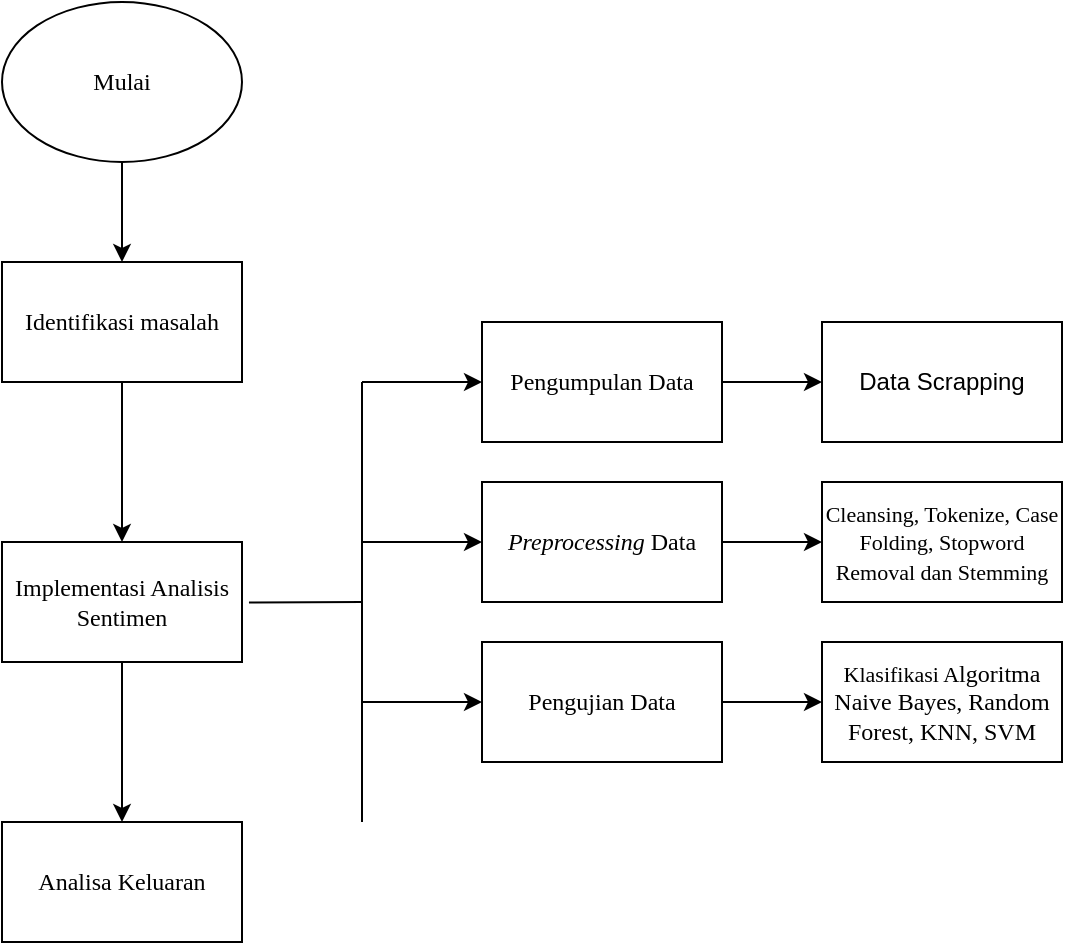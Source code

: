 <mxfile version="26.0.11">
  <diagram id="C5RBs43oDa-KdzZeNtuy" name="Page-1">
    <mxGraphModel dx="496" dy="308" grid="1" gridSize="10" guides="1" tooltips="1" connect="1" arrows="1" fold="1" page="1" pageScale="1" pageWidth="827" pageHeight="1169" math="0" shadow="0">
      <root>
        <mxCell id="WIyWlLk6GJQsqaUBKTNV-0" />
        <mxCell id="WIyWlLk6GJQsqaUBKTNV-1" parent="WIyWlLk6GJQsqaUBKTNV-0" />
        <mxCell id="IbwUssYCDnsw15-QbGzc-6" value="" style="edgeStyle=orthogonalEdgeStyle;rounded=0;orthogonalLoop=1;jettySize=auto;html=1;fontFamily=Times New Roman;" edge="1" parent="WIyWlLk6GJQsqaUBKTNV-1" source="IbwUssYCDnsw15-QbGzc-0" target="IbwUssYCDnsw15-QbGzc-5">
          <mxGeometry relative="1" as="geometry" />
        </mxCell>
        <mxCell id="IbwUssYCDnsw15-QbGzc-0" value="Identifikasi masalah" style="rounded=0;whiteSpace=wrap;html=1;fontFamily=Times New Roman;" vertex="1" parent="WIyWlLk6GJQsqaUBKTNV-1">
          <mxGeometry x="130" y="170" width="120" height="60" as="geometry" />
        </mxCell>
        <mxCell id="IbwUssYCDnsw15-QbGzc-4" value="" style="edgeStyle=orthogonalEdgeStyle;rounded=0;orthogonalLoop=1;jettySize=auto;html=1;fontFamily=Times New Roman;" edge="1" parent="WIyWlLk6GJQsqaUBKTNV-1" source="IbwUssYCDnsw15-QbGzc-3" target="IbwUssYCDnsw15-QbGzc-0">
          <mxGeometry relative="1" as="geometry" />
        </mxCell>
        <mxCell id="IbwUssYCDnsw15-QbGzc-3" value="Mulai" style="ellipse;whiteSpace=wrap;html=1;fontFamily=Times New Roman;" vertex="1" parent="WIyWlLk6GJQsqaUBKTNV-1">
          <mxGeometry x="130" y="40" width="120" height="80" as="geometry" />
        </mxCell>
        <mxCell id="IbwUssYCDnsw15-QbGzc-8" value="" style="edgeStyle=orthogonalEdgeStyle;rounded=0;orthogonalLoop=1;jettySize=auto;html=1;fontFamily=Times New Roman;" edge="1" parent="WIyWlLk6GJQsqaUBKTNV-1" source="IbwUssYCDnsw15-QbGzc-5" target="IbwUssYCDnsw15-QbGzc-7">
          <mxGeometry relative="1" as="geometry" />
        </mxCell>
        <mxCell id="IbwUssYCDnsw15-QbGzc-5" value="Implementasi Analisis Sentimen" style="whiteSpace=wrap;html=1;rounded=0;fontFamily=Times New Roman;" vertex="1" parent="WIyWlLk6GJQsqaUBKTNV-1">
          <mxGeometry x="130" y="310" width="120" height="60" as="geometry" />
        </mxCell>
        <mxCell id="IbwUssYCDnsw15-QbGzc-7" value="Analisa Keluaran" style="rounded=0;whiteSpace=wrap;html=1;fontFamily=Times New Roman;" vertex="1" parent="WIyWlLk6GJQsqaUBKTNV-1">
          <mxGeometry x="130" y="450" width="120" height="60" as="geometry" />
        </mxCell>
        <mxCell id="IbwUssYCDnsw15-QbGzc-17" value="" style="edgeStyle=orthogonalEdgeStyle;rounded=0;orthogonalLoop=1;jettySize=auto;html=1;fontFamily=Times New Roman;" edge="1" parent="WIyWlLk6GJQsqaUBKTNV-1" source="IbwUssYCDnsw15-QbGzc-9">
          <mxGeometry relative="1" as="geometry">
            <mxPoint x="540" y="230" as="targetPoint" />
          </mxGeometry>
        </mxCell>
        <mxCell id="IbwUssYCDnsw15-QbGzc-9" value="Pengumpulan Data" style="whiteSpace=wrap;html=1;rounded=0;fontFamily=Times New Roman;" vertex="1" parent="WIyWlLk6GJQsqaUBKTNV-1">
          <mxGeometry x="370" y="200" width="120" height="60" as="geometry" />
        </mxCell>
        <mxCell id="IbwUssYCDnsw15-QbGzc-13" value="" style="endArrow=none;html=1;rounded=0;fontFamily=Times New Roman;" edge="1" parent="WIyWlLk6GJQsqaUBKTNV-1">
          <mxGeometry width="50" height="50" relative="1" as="geometry">
            <mxPoint x="310" y="450" as="sourcePoint" />
            <mxPoint x="310" y="230" as="targetPoint" />
          </mxGeometry>
        </mxCell>
        <mxCell id="IbwUssYCDnsw15-QbGzc-14" value="" style="endArrow=none;html=1;rounded=0;exitX=1.029;exitY=0.505;exitDx=0;exitDy=0;exitPerimeter=0;fontFamily=Times New Roman;" edge="1" parent="WIyWlLk6GJQsqaUBKTNV-1" source="IbwUssYCDnsw15-QbGzc-5">
          <mxGeometry width="50" height="50" relative="1" as="geometry">
            <mxPoint x="330" y="440" as="sourcePoint" />
            <mxPoint x="310" y="340" as="targetPoint" />
          </mxGeometry>
        </mxCell>
        <mxCell id="IbwUssYCDnsw15-QbGzc-15" value="" style="endArrow=classic;html=1;rounded=0;entryX=0;entryY=0.5;entryDx=0;entryDy=0;fontFamily=Times New Roman;" edge="1" parent="WIyWlLk6GJQsqaUBKTNV-1" target="IbwUssYCDnsw15-QbGzc-9">
          <mxGeometry width="50" height="50" relative="1" as="geometry">
            <mxPoint x="310" y="230" as="sourcePoint" />
            <mxPoint x="310" y="200" as="targetPoint" />
          </mxGeometry>
        </mxCell>
        <mxCell id="IbwUssYCDnsw15-QbGzc-16" value="Data Scrapping" style="whiteSpace=wrap;html=1;rounded=0;" vertex="1" parent="WIyWlLk6GJQsqaUBKTNV-1">
          <mxGeometry x="540" y="200" width="120" height="60" as="geometry" />
        </mxCell>
        <mxCell id="IbwUssYCDnsw15-QbGzc-21" value="&lt;i&gt;Preprocessing&lt;/i&gt; Data" style="rounded=0;whiteSpace=wrap;html=1;fontFamily=Times New Roman;" vertex="1" parent="WIyWlLk6GJQsqaUBKTNV-1">
          <mxGeometry x="370" y="280" width="120" height="60" as="geometry" />
        </mxCell>
        <mxCell id="IbwUssYCDnsw15-QbGzc-22" value="" style="endArrow=classic;html=1;rounded=0;entryX=0;entryY=0.5;entryDx=0;entryDy=0;fontFamily=Times New Roman;" edge="1" parent="WIyWlLk6GJQsqaUBKTNV-1" target="IbwUssYCDnsw15-QbGzc-21">
          <mxGeometry width="50" height="50" relative="1" as="geometry">
            <mxPoint x="310" y="310" as="sourcePoint" />
            <mxPoint x="430" y="300" as="targetPoint" />
          </mxGeometry>
        </mxCell>
        <mxCell id="IbwUssYCDnsw15-QbGzc-25" value="" style="edgeStyle=orthogonalEdgeStyle;rounded=0;orthogonalLoop=1;jettySize=auto;html=1;exitX=1;exitY=0.5;exitDx=0;exitDy=0;entryX=0;entryY=0.5;entryDx=0;entryDy=0;fontFamily=Times New Roman;" edge="1" parent="WIyWlLk6GJQsqaUBKTNV-1" source="IbwUssYCDnsw15-QbGzc-21" target="IbwUssYCDnsw15-QbGzc-26">
          <mxGeometry relative="1" as="geometry">
            <mxPoint x="500" y="240" as="sourcePoint" />
            <mxPoint x="520" y="300" as="targetPoint" />
          </mxGeometry>
        </mxCell>
        <mxCell id="IbwUssYCDnsw15-QbGzc-26" value="&lt;font face=&quot;Times New Roman&quot; style=&quot;font-size: 11px;&quot;&gt;Cleansing, Tokenize, Case Folding,&amp;nbsp;Stopword Removal dan Stemming&lt;/font&gt;" style="whiteSpace=wrap;html=1;rounded=0;" vertex="1" parent="WIyWlLk6GJQsqaUBKTNV-1">
          <mxGeometry x="540" y="280" width="120" height="60" as="geometry" />
        </mxCell>
        <mxCell id="IbwUssYCDnsw15-QbGzc-27" value="Pengujian&amp;nbsp;Data" style="rounded=0;whiteSpace=wrap;html=1;fontFamily=Times New Roman;" vertex="1" parent="WIyWlLk6GJQsqaUBKTNV-1">
          <mxGeometry x="370" y="360" width="120" height="60" as="geometry" />
        </mxCell>
        <mxCell id="IbwUssYCDnsw15-QbGzc-28" value="" style="endArrow=classic;html=1;rounded=0;entryX=0;entryY=0.5;entryDx=0;entryDy=0;fontFamily=Times New Roman;" edge="1" parent="WIyWlLk6GJQsqaUBKTNV-1" target="IbwUssYCDnsw15-QbGzc-27">
          <mxGeometry width="50" height="50" relative="1" as="geometry">
            <mxPoint x="310" y="390" as="sourcePoint" />
            <mxPoint x="380" y="320" as="targetPoint" />
          </mxGeometry>
        </mxCell>
        <mxCell id="IbwUssYCDnsw15-QbGzc-29" value="" style="edgeStyle=orthogonalEdgeStyle;rounded=0;orthogonalLoop=1;jettySize=auto;html=1;exitX=1;exitY=0.5;exitDx=0;exitDy=0;fontFamily=Times New Roman;" edge="1" parent="WIyWlLk6GJQsqaUBKTNV-1" source="IbwUssYCDnsw15-QbGzc-27" target="IbwUssYCDnsw15-QbGzc-30">
          <mxGeometry relative="1" as="geometry">
            <mxPoint x="500" y="320" as="sourcePoint" />
            <mxPoint x="530" y="380" as="targetPoint" />
          </mxGeometry>
        </mxCell>
        <mxCell id="IbwUssYCDnsw15-QbGzc-30" value="&lt;font face=&quot;Times New Roman&quot; style=&quot;font-size: 11px;&quot;&gt;Klasifikasi A&lt;/font&gt;&lt;font face=&quot;Times New Roman&quot;&gt;lgoritma&lt;/font&gt; &lt;font style=&quot;&quot; face=&quot;Times New Roman&quot;&gt;Naive Bayes, Random Forest, KNN, SVM&lt;/font&gt;" style="whiteSpace=wrap;html=1;rounded=0;" vertex="1" parent="WIyWlLk6GJQsqaUBKTNV-1">
          <mxGeometry x="540" y="360" width="120" height="60" as="geometry" />
        </mxCell>
      </root>
    </mxGraphModel>
  </diagram>
</mxfile>
